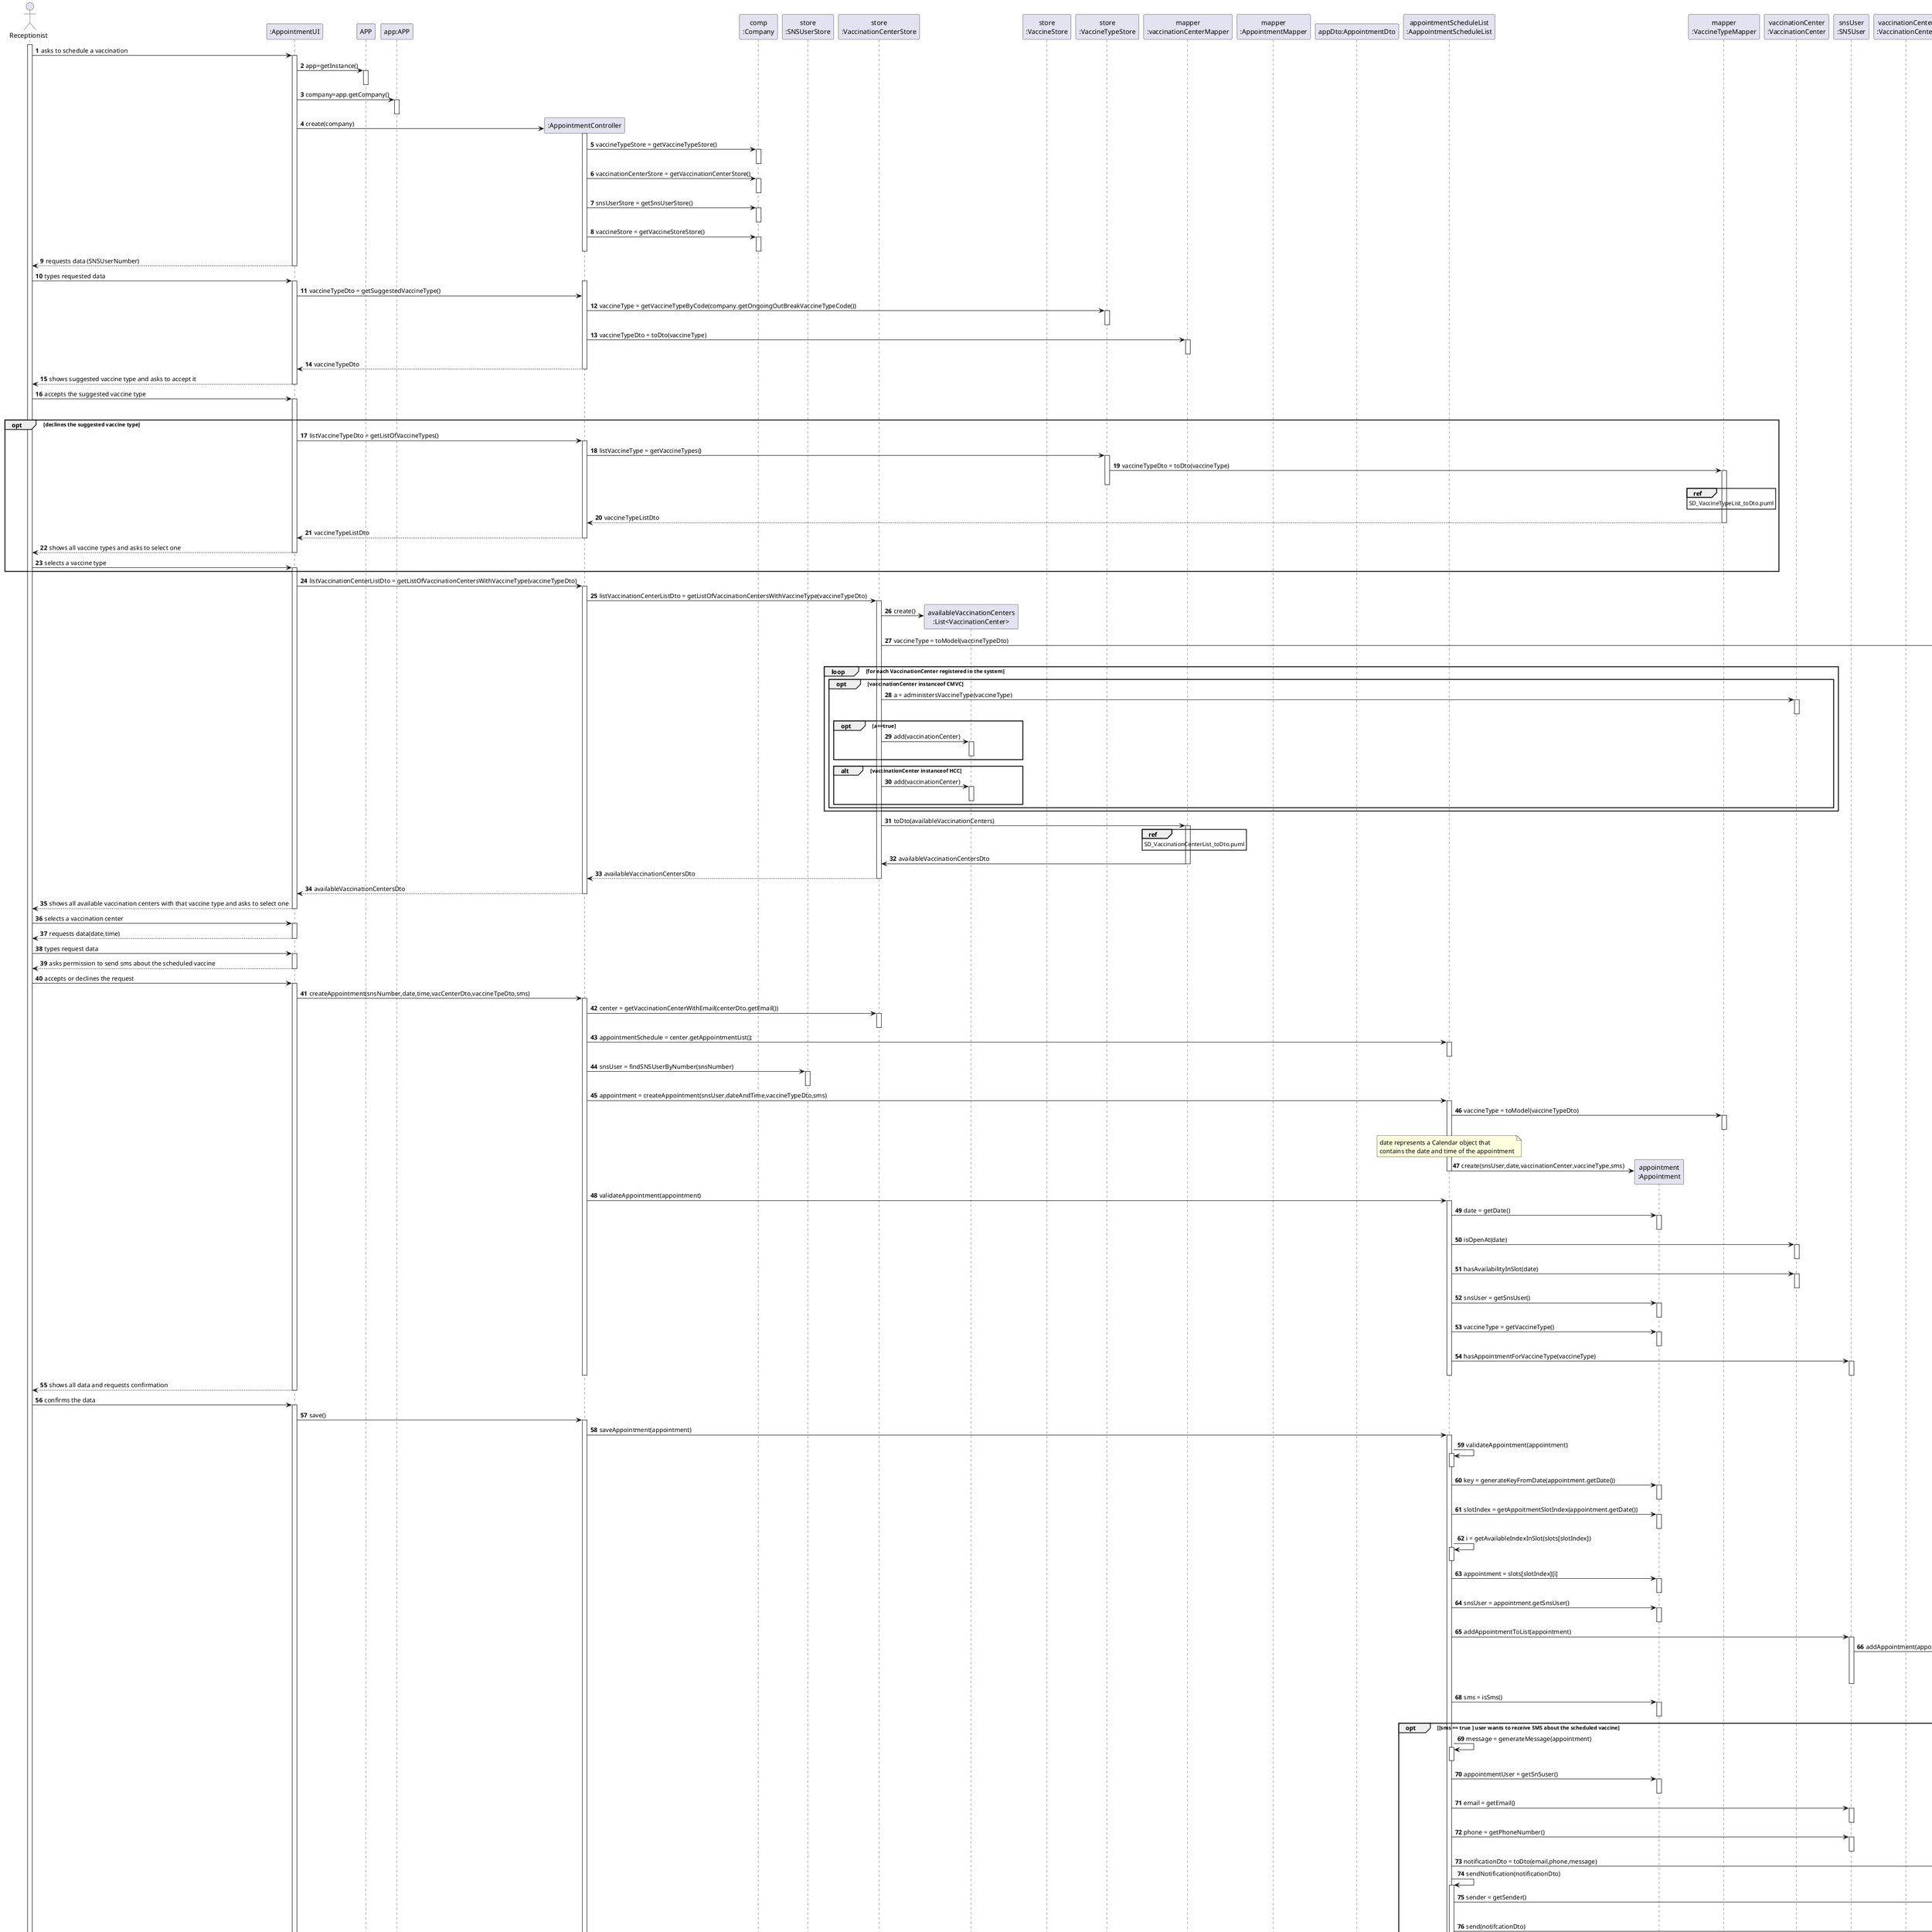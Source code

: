 @startuml US02_SD
autonumber
'hide footbox
actor "Receptionist" as RECEPT

participant ":AppointmentUI" as UI
participant "APP" as APPCLASS
participant "app:APP" as APPINSTANCE
participant ":AppointmentController" as CTRL
participant "comp\n:Company" as COMP
participant "store\n:SNSUserStore" as USERSTORE
participant "store\n:VaccinationCenterStore" as CENTERSTORE
participant "availableVaccinationCenters\n:List<VaccinationCenter>" as CENTERLIST
participant "store\n:VaccineStore" as VACCINESTORE
participant "store\n:VaccineTypeStore" as VACSTORE
participant "mapper\n:vaccinationCenterMapper" as VACMAPPER
participant "mapper\n:AppointmentMapper" as APPMAPPER
participant "appDto:AppointmentDto" as DTO
participant "appointmentScheduleList\n:AappointmentScheduleList" as APPLIST
participant "appointment\n:Appointment" as APPOINT
participant "mapper\n:VaccineTypeMapper" as VACTYPEMAPPER
participant "vaccinationCenter\n:VaccinationCenter" as CENTER
participant "snsUser\n:SNSUser" as SNSUSER
participant "vaccinationCenter\n:VaccinationCenter" as VACCENTER
participant "mapper\n:UserNotificationMapper" as USERNOTIMAPPER
participant "userNotificationDto\n:UserNofiticationDto" as USERNOTIDTO
participant "userHealthData\n:UserHealthData" as USERDATA
participant ":TimeUtils" as TIMEUTILS
participant "senderFactory\n:SenderFactory" as SENDERFACTORY
participant "isender\n:ISender" as ISENDER
participant "vaccinesTypes\n:List<VaccineType>"
participant "administeredVaccines\n:List<Vaccines>"
participant "vaccineTypesDto\n:List<VaccineTypeDto>"
participant "vaccinationCenterDto\n:List<VaccinationCenterDto>"
participant "appointment\n:List<Appointment>"

activate RECEPT
RECEPT -> UI : asks to schedule a vaccination
activate UI

UI -> APPCLASS : app=getInstance()
activate APPCLASS
deactivate APPCLASS

UI -> APPINSTANCE : company=app.getCompany()
activate APPINSTANCE
deactivate APPINSTANCE

UI -> CTRL** : create(company)

activate CTRL
CTRL -> COMP : vaccineTypeStore = getVaccineTypeStore()
activate COMP
deactivate COMP
CTRL -> COMP : vaccinationCenterStore = getVaccinationCenterStore()
activate COMP
deactivate COMP
CTRL -> COMP : snsUserStore = getSnsUserStore()
activate COMP
deactivate COMP
CTRL -> COMP : vaccineStore = getVaccineStoreStore()
activate COMP
deactivate COMP
deactivate CTRL

UI --> RECEPT : requests data (SNSUserNumber)
deactivate UI

RECEPT -> UI : types requested data
activate UI
activate CTRL

UI -> CTRL : vaccineTypeDto = getSuggestedVaccineType()

CTRL -> VACSTORE : vaccineType = getVaccineTypeByCode(company.getOngoingOutBreakVaccineTypeCode())
activate VACSTORE
deactivate VACSTORE

CTRL -> VACMAPPER : vaccineTypeDto = toDto(vaccineType)
activate VACMAPPER
deactivate VACMAPPER

CTRL --> UI : vaccineTypeDto
deactivate CTRL

UI --> RECEPT : shows suggested vaccine type and asks to accept it
deactivate UI

RECEPT -> UI : accepts the suggested vaccine type
activate UI

deactivate CTRL

opt declines the suggested vaccine type
UI -> CTRL : listVaccineTypeDto = getListOfVaccineTypes()
activate CTRL

CTRL -> VACSTORE : listVaccineType = getVaccineTypes()
activate VACSTORE

VACSTORE -> VACTYPEMAPPER : vaccineTypeDto = toDto(vaccineType)
activate VACTYPEMAPPER
deactivate VACSTORE

ref over VACTYPEMAPPER
SD_VaccineTypeList_toDto.puml
end ref

VACTYPEMAPPER --> CTRL : vaccineTypeListDto
deactivate VACTYPEMAPPER

CTRL --> UI : vaccineTypeListDto
deactivate CTRL

UI --> RECEPT : shows all vaccine types and asks to select one
deactivate UI

RECEPT -> UI : selects a vaccine type
activate UI
end

UI -> CTRL : listVaccinationCenterListDto = getListOfVaccinationCentersWithVaccineType(vaccineTypeDto)
activate CTRL

CTRL -> CENTERSTORE :  listVaccinationCenterListDto = getListOfVaccinationCentersWithVaccineType(vaccineTypeDto)
activate CENTERSTORE

CENTERSTORE -> CENTERLIST** : create()

CENTERSTORE -> VACCINEMAPPER : vaccineType = toModel(vaccineTypeDto)
activate VACCINEMAPPER
deactivate VACCINEMAPPER

loop for each VaccinationCenter registered in the system
opt vaccinationCenter instanceof CMVC

CENTERSTORE -> CENTER : a = administersVaccineType(vaccineType)
activate CENTER 
deactivate CENTER

opt a==true
CENTERSTORE -> CENTERLIST : add(vaccinationCenter)
activate CENTERLIST
deactivate CENTERLIST
deactivate CENTER
end

alt vaccinationCenter instanceof HCC
CENTERSTORE -> CENTERLIST : add(vaccinationCenter)
activate CENTERLIST
deactivate CENTERLIST
deactivate CENTER
end
end
end

CENTERSTORE -> VACMAPPER : toDto(availableVaccinationCenters)
activate VACMAPPER

ref over VACMAPPER
SD_VaccinationCenterList_toDto.puml
end ref

VACMAPPER -> CENTERSTORE : availableVaccinationCentersDto
deactivate VACMAPPER

CENTERSTORE --> CTRL : availableVaccinationCentersDto
deactivate CENTERSTORE

CTRL --> UI : availableVaccinationCentersDto
deactivate CTRL

UI --> RECEPT : shows all available vaccination centers with that vaccine type and asks to select one
deactivate UI

RECEPT -> UI : selects a vaccination center
activate UI

UI --> RECEPT : requests data(date,time)
deactivate UI

RECEPT -> UI : types request data
activate UI

UI --> RECEPT : asks permission to send sms about the scheduled vaccine
deactivate UI

RECEPT -> UI : accepts or declines the request
activate UI

UI -> CTRL : createAppointment(snsNumber,date,time,vacCenterDto,vaccineTpeDto,sms)
activate CTRL

CTRL -> CENTERSTORE : center = getVaccinationCenterWithEmail(centerDto.getEmail())
activate CENTERSTORE
deactivate CENTERSTORE

CTRL -> APPLIST : appointmentSchedule = center.getAppointmentList();
activate APPLIST
deactivate APPLIST

CTRL -> USERSTORE : snsUser = findSNSUserByNumber(snsNumber)
activate USERSTORE
deactivate USERSTORE

CTRL -> APPLIST : appointment = createAppointment(snsUser,dateAndTime,vaccineTypeDto,sms)
activate APPLIST

APPLIST -> VACTYPEMAPPER : vaccineType = toModel(vaccineTypeDto)
activate VACTYPEMAPPER
deactivate VACTYPEMAPPER

note over APPLIST
date represents a Calendar object that
contains the date and time of the appointment
end note

APPLIST -> APPOINT** : create(snsUser,date,vaccinationCenter,vaccineType,sms)
deactivate APPLIST

CTRL -> APPLIST : validateAppointment(appointment)
activate APPLIST

APPLIST -> APPOINT : date = getDate()
activate APPOINT
deactivate APPOINT

APPLIST -> CENTER : isOpenAt(date)
activate CENTER
deactivate CENTER

APPLIST -> CENTER : hasAvailabilityInSlot(date)
activate CENTER
deactivate CENTER  

APPLIST -> APPOINT : snsUser = getSnsUser()
activate APPOINT
 deactivate APPOINT

APPLIST -> APPOINT : vaccineType = getVaccineType()
activate APPOINT
deactivate APPOINT

APPLIST -> SNSUSER : hasAppointmentForVaccineType(vaccineType)
activate SNSUSER
deactivate SNSUSER
deactivate APPLIST
deactivate CTRL

deactivate APPLIST
deactivate CTRL

UI --> RECEPT : shows all data and requests confirmation
deactivate UI

RECEPT -> UI : confirms the data
activate UI

UI -> CTRL : save()
activate CTRL

CTRL -> APPLIST : saveAppointment(appointment)
activate APPLIST

APPLIST -> APPLIST : validateAppointment(appointment)
activate APPLIST
deactivate APPLIST

APPLIST -> APPOINT : key = generateKeyFromDate(appointment.getDate())
activate APPOINT
deactivate APPOINT

APPLIST -> APPOINT : slotIndex = getAppoitmentSlotIndex(appointment.getDate())
activate APPOINT
deactivate APPOINT

APPLIST -> APPLIST : i = getAvailableIndexInSlot(slots[slotIndex])
activate APPLIST
deactivate APPLIST

APPLIST -> APPOINT : appointment = slots[slotIndex][i]
activate APPOINT
deactivate APPOINT

APPLIST -> APPOINT : snsUser = appointment.getSnsUser()
activate APPOINT
deactivate APPOINT

APPLIST -> SNSUSER : addAppointmentToList(appointment)
activate SNSUSER

SNSUSER -> USERDATA : addAppointment(appointment)
activate USERDATA

USERDATA -> USERDATA : appointments.add(appointment)
activate USERDATA
deactivate USERDATA
deactivate USERDATA
deactivate SNSUSER

APPLIST -> APPOINT : sms = isSms()
activate APPOINT
deactivate APPOINT

opt [sms == true ] user wants to receive SMS about the scheduled vaccine

APPLIST -> APPLIST : message = generateMessage(appointment)
activate APPLIST
deactivate APPLIST

APPLIST -> APPOINT : appointmentUser = getSnSuser()
activate APPOINT
deactivate APPOINT

APPLIST -> SNSUSER : email = getEmail()
activate SNSUSER
deactivate SNSUSER

APPLIST -> SNSUSER : phone = getPhoneNumber()
activate SNSUSER
deactivate SNSUSER

APPLIST -> USERNOTIMAPPER : notificationDto = toDto(email,phone,message)
activate USERNOTIMAPPER

APPLIST -> APPLIST : sendNotification(notificationDto)
activate APPLIST

APPLIST -> SENDERFACTORY : sender = getSender()
activate SENDERFACTORY
deactivate SENDERFACTORY

APPLIST -> ISENDER : send(notifcationDto)
activate ISENDER
deactivate ISENDER
deactivate APPLIST
end

deactivate CTRL

UI --> RECEPT : informs operation success
deactivate UI

deactivate RECEPT

@enduml